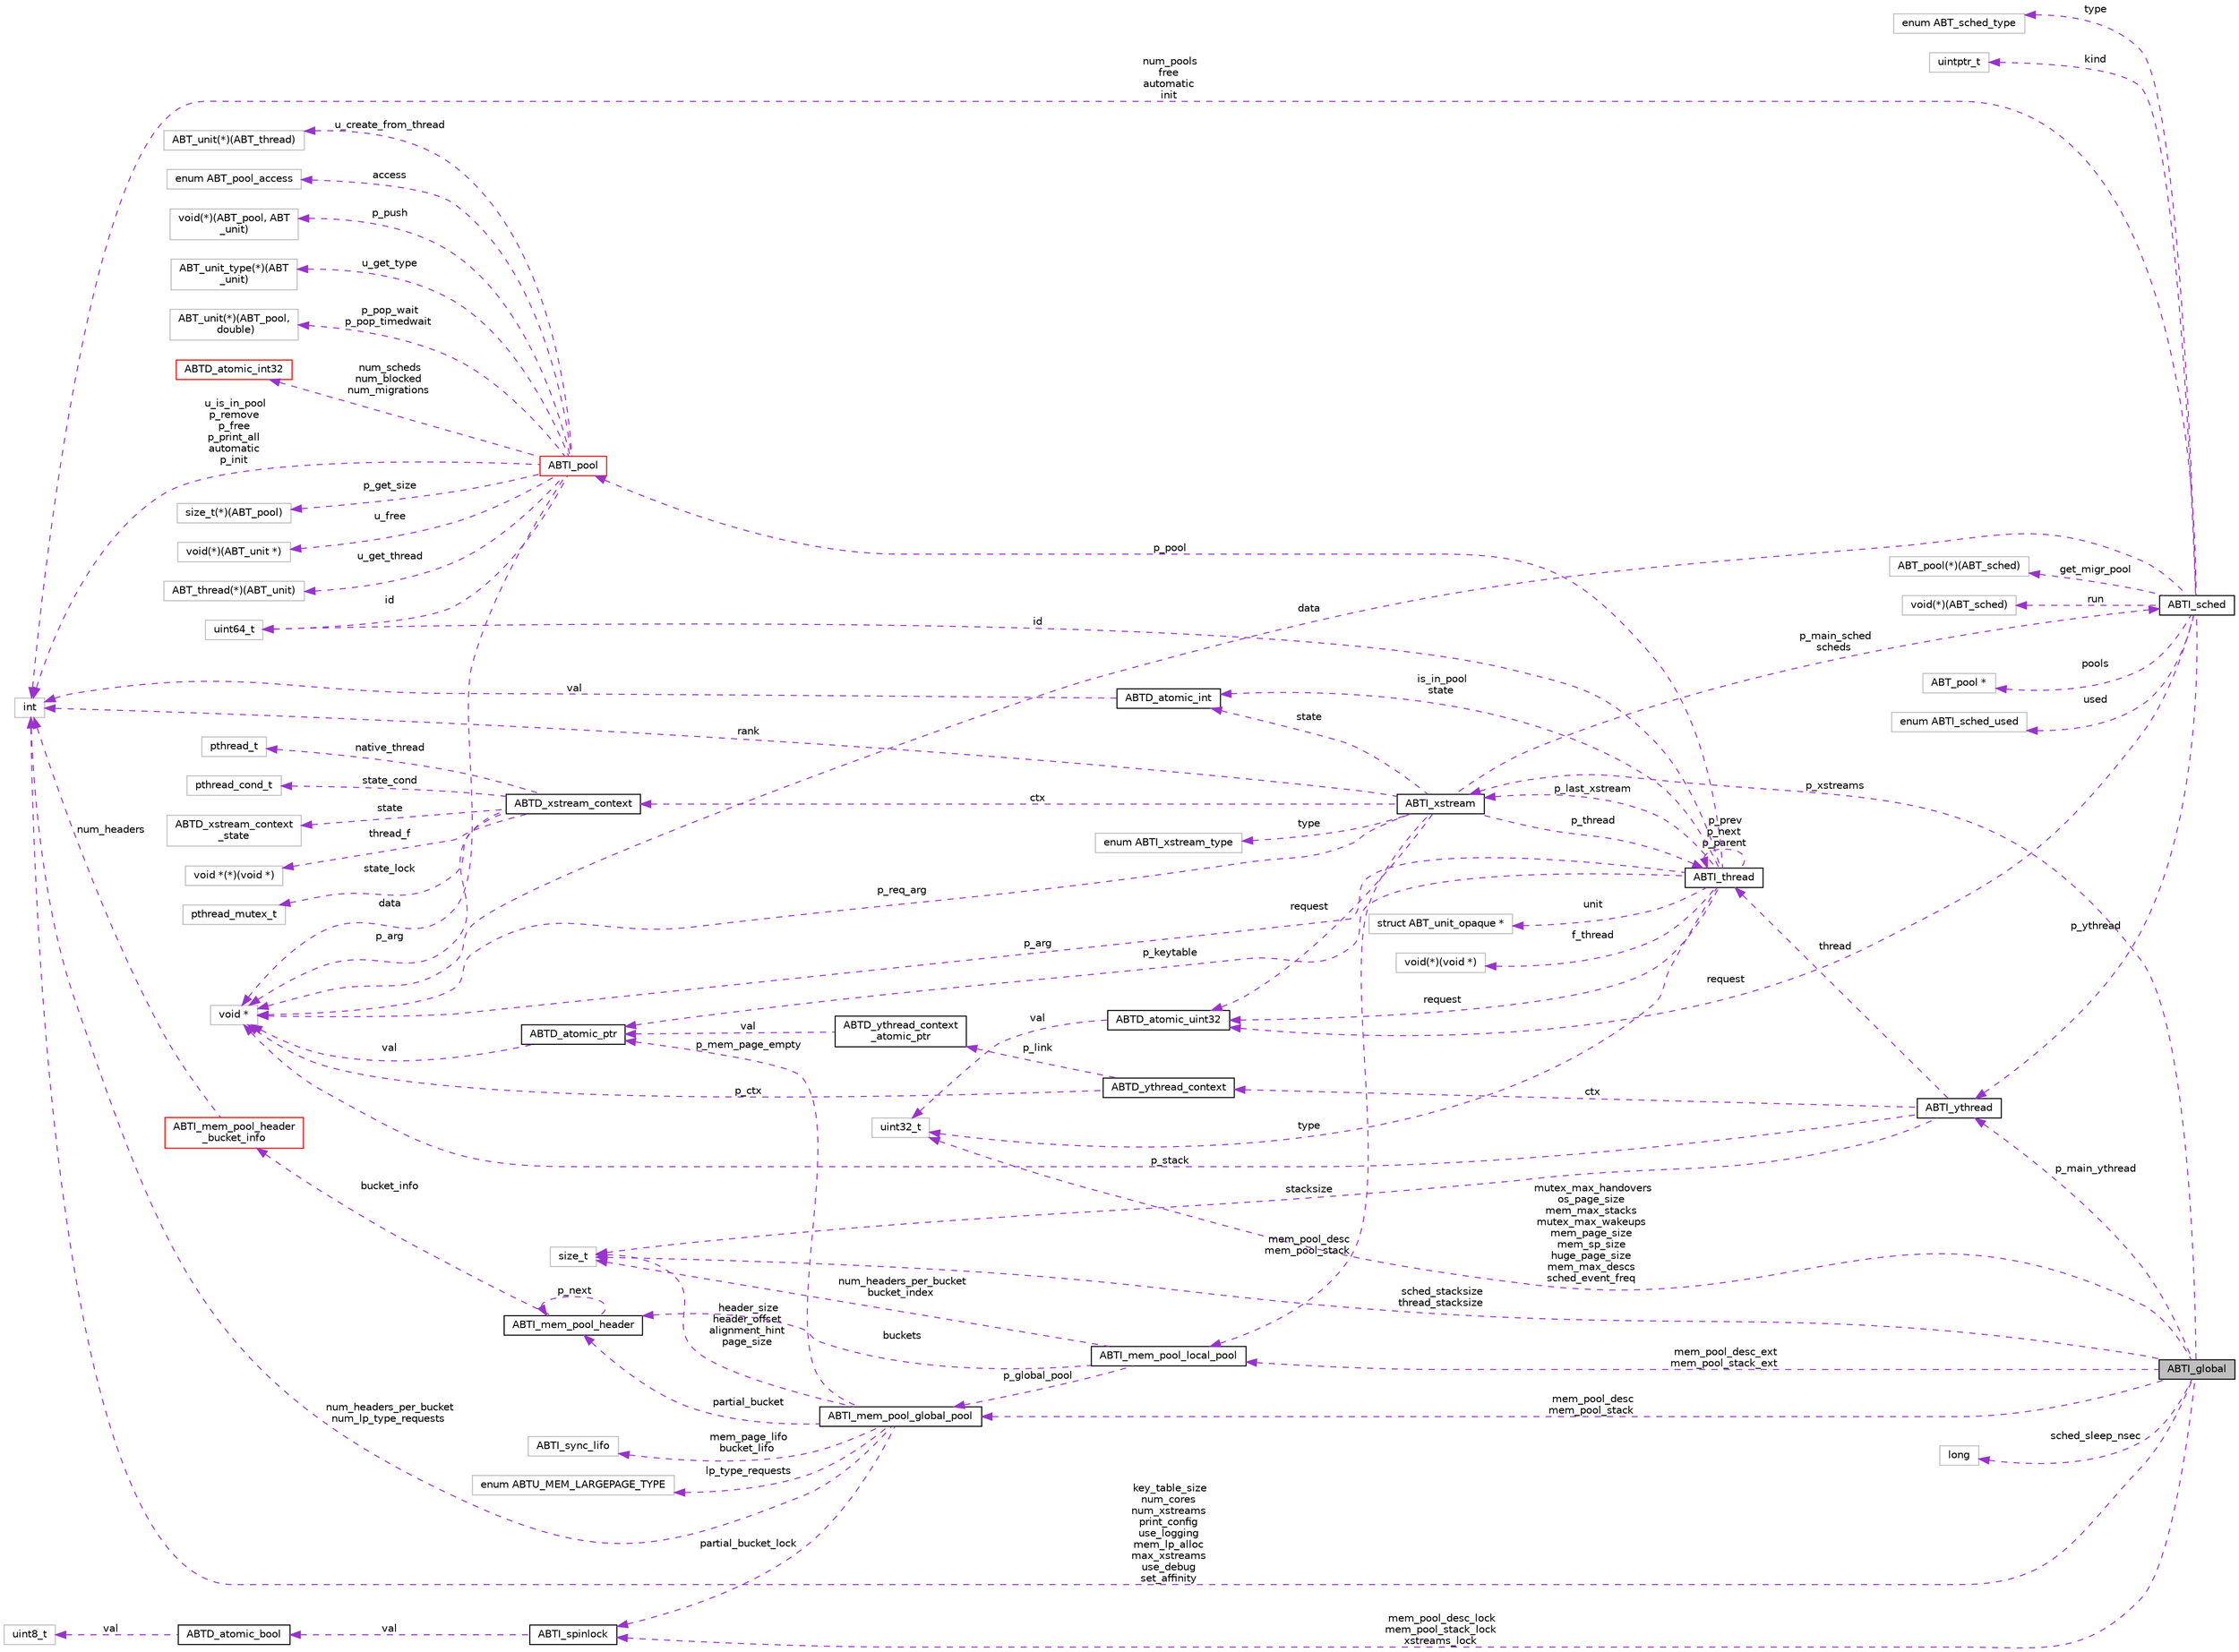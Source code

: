 digraph "ABTI_global"
{
  edge [fontname="Helvetica",fontsize="10",labelfontname="Helvetica",labelfontsize="10"];
  node [fontname="Helvetica",fontsize="10",shape=record];
  rankdir="LR";
  Node1 [label="ABTI_global",height=0.2,width=0.4,color="black", fillcolor="grey75", style="filled" fontcolor="black"];
  Node2 -> Node1 [dir="back",color="darkorchid3",fontsize="10",style="dashed",label=" mem_pool_desc_lock\nmem_pool_stack_lock\nxstreams_lock" ,fontname="Helvetica"];
  Node2 [label="ABTI_spinlock",height=0.2,width=0.4,color="black", fillcolor="white", style="filled",URL="$dc/d81/structABTI__spinlock.html"];
  Node3 -> Node2 [dir="back",color="darkorchid3",fontsize="10",style="dashed",label=" val" ,fontname="Helvetica"];
  Node3 [label="ABTD_atomic_bool",height=0.2,width=0.4,color="black", fillcolor="white", style="filled",URL="$df/d2c/structABTD__atomic__bool.html"];
  Node4 -> Node3 [dir="back",color="darkorchid3",fontsize="10",style="dashed",label=" val" ,fontname="Helvetica"];
  Node4 [label="uint8_t",height=0.2,width=0.4,color="grey75", fillcolor="white", style="filled"];
  Node5 -> Node1 [dir="back",color="darkorchid3",fontsize="10",style="dashed",label=" p_main_ythread" ,fontname="Helvetica"];
  Node5 [label="ABTI_ythread",height=0.2,width=0.4,color="black", fillcolor="white", style="filled",URL="$d5/d5f/structABTI__ythread.html"];
  Node6 -> Node5 [dir="back",color="darkorchid3",fontsize="10",style="dashed",label=" thread" ,fontname="Helvetica"];
  Node6 [label="ABTI_thread",height=0.2,width=0.4,color="black", fillcolor="white", style="filled",URL="$d3/d55/structABTI__thread.html"];
  Node7 -> Node6 [dir="back",color="darkorchid3",fontsize="10",style="dashed",label=" f_thread" ,fontname="Helvetica"];
  Node7 [label="void(*)(void *)",height=0.2,width=0.4,color="grey75", fillcolor="white", style="filled"];
  Node8 -> Node6 [dir="back",color="darkorchid3",fontsize="10",style="dashed",label=" id" ,fontname="Helvetica"];
  Node8 [label="uint64_t",height=0.2,width=0.4,color="grey75", fillcolor="white", style="filled"];
  Node6 -> Node6 [dir="back",color="darkorchid3",fontsize="10",style="dashed",label=" p_prev\np_next\np_parent" ,fontname="Helvetica"];
  Node9 -> Node6 [dir="back",color="darkorchid3",fontsize="10",style="dashed",label=" p_pool" ,fontname="Helvetica"];
  Node9 [label="ABTI_pool",height=0.2,width=0.4,color="red", fillcolor="white", style="filled",URL="$df/d65/structABTI__pool.html"];
  Node10 -> Node9 [dir="back",color="darkorchid3",fontsize="10",style="dashed",label=" p_get_size" ,fontname="Helvetica"];
  Node10 [label="size_t(*)(ABT_pool)",height=0.2,width=0.4,color="grey75", fillcolor="white", style="filled"];
  Node11 -> Node9 [dir="back",color="darkorchid3",fontsize="10",style="dashed",label=" u_free" ,fontname="Helvetica"];
  Node11 [label="void(*)(ABT_unit *)",height=0.2,width=0.4,color="grey75", fillcolor="white", style="filled"];
  Node12 -> Node9 [dir="back",color="darkorchid3",fontsize="10",style="dashed",label=" u_get_thread" ,fontname="Helvetica"];
  Node12 [label="ABT_thread(*)(ABT_unit)",height=0.2,width=0.4,color="grey75", fillcolor="white", style="filled"];
  Node13 -> Node9 [dir="back",color="darkorchid3",fontsize="10",style="dashed",label=" u_create_from_thread" ,fontname="Helvetica"];
  Node13 [label="ABT_unit(*)(ABT_thread)",height=0.2,width=0.4,color="grey75", fillcolor="white", style="filled"];
  Node8 -> Node9 [dir="back",color="darkorchid3",fontsize="10",style="dashed",label=" id" ,fontname="Helvetica"];
  Node14 -> Node9 [dir="back",color="darkorchid3",fontsize="10",style="dashed",label=" access" ,fontname="Helvetica"];
  Node14 [label="enum ABT_pool_access",height=0.2,width=0.4,color="grey75", fillcolor="white", style="filled"];
  Node15 -> Node9 [dir="back",color="darkorchid3",fontsize="10",style="dashed",label=" p_push" ,fontname="Helvetica"];
  Node15 [label="void(*)(ABT_pool, ABT\l_unit)",height=0.2,width=0.4,color="grey75", fillcolor="white", style="filled"];
  Node16 -> Node9 [dir="back",color="darkorchid3",fontsize="10",style="dashed",label=" u_get_type" ,fontname="Helvetica"];
  Node16 [label="ABT_unit_type(*)(ABT\l_unit)",height=0.2,width=0.4,color="grey75", fillcolor="white", style="filled"];
  Node17 -> Node9 [dir="back",color="darkorchid3",fontsize="10",style="dashed",label=" p_pop_wait\np_pop_timedwait" ,fontname="Helvetica"];
  Node17 [label="ABT_unit(*)(ABT_pool,\l double)",height=0.2,width=0.4,color="grey75", fillcolor="white", style="filled"];
  Node18 -> Node9 [dir="back",color="darkorchid3",fontsize="10",style="dashed",label=" u_is_in_pool\np_remove\np_free\np_print_all\nautomatic\np_init" ,fontname="Helvetica"];
  Node18 [label="int",height=0.2,width=0.4,color="grey75", fillcolor="white", style="filled"];
  Node19 -> Node9 [dir="back",color="darkorchid3",fontsize="10",style="dashed",label=" num_scheds\nnum_blocked\nnum_migrations" ,fontname="Helvetica"];
  Node19 [label="ABTD_atomic_int32",height=0.2,width=0.4,color="red", fillcolor="white", style="filled",URL="$db/d9a/structABTD__atomic__int32.html"];
  Node20 -> Node9 [dir="back",color="darkorchid3",fontsize="10",style="dashed",label=" data" ,fontname="Helvetica"];
  Node20 [label="void *",height=0.2,width=0.4,color="grey75", fillcolor="white", style="filled"];
  Node21 -> Node6 [dir="back",color="darkorchid3",fontsize="10",style="dashed",label=" p_last_xstream" ,fontname="Helvetica"];
  Node21 [label="ABTI_xstream",height=0.2,width=0.4,color="black", fillcolor="white", style="filled",URL="$dc/d3f/structABTI__xstream.html"];
  Node22 -> Node21 [dir="back",color="darkorchid3",fontsize="10",style="dashed",label=" ctx" ,fontname="Helvetica"];
  Node22 [label="ABTD_xstream_context",height=0.2,width=0.4,color="black", fillcolor="white", style="filled",URL="$df/dec/structABTD__xstream__context.html"];
  Node23 -> Node22 [dir="back",color="darkorchid3",fontsize="10",style="dashed",label=" state" ,fontname="Helvetica"];
  Node23 [label="ABTD_xstream_context\l_state",height=0.2,width=0.4,color="grey75", fillcolor="white", style="filled"];
  Node24 -> Node22 [dir="back",color="darkorchid3",fontsize="10",style="dashed",label=" thread_f" ,fontname="Helvetica"];
  Node24 [label="void *(*)(void *)",height=0.2,width=0.4,color="grey75", fillcolor="white", style="filled"];
  Node25 -> Node22 [dir="back",color="darkorchid3",fontsize="10",style="dashed",label=" state_lock" ,fontname="Helvetica"];
  Node25 [label="pthread_mutex_t",height=0.2,width=0.4,color="grey75", fillcolor="white", style="filled"];
  Node26 -> Node22 [dir="back",color="darkorchid3",fontsize="10",style="dashed",label=" native_thread" ,fontname="Helvetica"];
  Node26 [label="pthread_t",height=0.2,width=0.4,color="grey75", fillcolor="white", style="filled"];
  Node27 -> Node22 [dir="back",color="darkorchid3",fontsize="10",style="dashed",label=" state_cond" ,fontname="Helvetica"];
  Node27 [label="pthread_cond_t",height=0.2,width=0.4,color="grey75", fillcolor="white", style="filled"];
  Node20 -> Node22 [dir="back",color="darkorchid3",fontsize="10",style="dashed",label=" p_arg" ,fontname="Helvetica"];
  Node6 -> Node21 [dir="back",color="darkorchid3",fontsize="10",style="dashed",label=" p_thread" ,fontname="Helvetica"];
  Node28 -> Node21 [dir="back",color="darkorchid3",fontsize="10",style="dashed",label=" p_main_sched\nscheds" ,fontname="Helvetica"];
  Node28 [label="ABTI_sched",height=0.2,width=0.4,color="black", fillcolor="white", style="filled",URL="$d0/dd5/structABTI__sched.html"];
  Node29 -> Node28 [dir="back",color="darkorchid3",fontsize="10",style="dashed",label=" get_migr_pool" ,fontname="Helvetica"];
  Node29 [label="ABT_pool(*)(ABT_sched)",height=0.2,width=0.4,color="grey75", fillcolor="white", style="filled"];
  Node5 -> Node28 [dir="back",color="darkorchid3",fontsize="10",style="dashed",label=" p_ythread" ,fontname="Helvetica"];
  Node18 -> Node28 [dir="back",color="darkorchid3",fontsize="10",style="dashed",label=" num_pools\nfree\nautomatic\ninit" ,fontname="Helvetica"];
  Node30 -> Node28 [dir="back",color="darkorchid3",fontsize="10",style="dashed",label=" run" ,fontname="Helvetica"];
  Node30 [label="void(*)(ABT_sched)",height=0.2,width=0.4,color="grey75", fillcolor="white", style="filled"];
  Node31 -> Node28 [dir="back",color="darkorchid3",fontsize="10",style="dashed",label=" pools" ,fontname="Helvetica"];
  Node31 [label="ABT_pool *",height=0.2,width=0.4,color="grey75", fillcolor="white", style="filled"];
  Node32 -> Node28 [dir="back",color="darkorchid3",fontsize="10",style="dashed",label=" request" ,fontname="Helvetica"];
  Node32 [label="ABTD_atomic_uint32",height=0.2,width=0.4,color="black", fillcolor="white", style="filled",URL="$db/df7/structABTD__atomic__uint32.html"];
  Node33 -> Node32 [dir="back",color="darkorchid3",fontsize="10",style="dashed",label=" val" ,fontname="Helvetica"];
  Node33 [label="uint32_t",height=0.2,width=0.4,color="grey75", fillcolor="white", style="filled"];
  Node34 -> Node28 [dir="back",color="darkorchid3",fontsize="10",style="dashed",label=" used" ,fontname="Helvetica"];
  Node34 [label="enum ABTI_sched_used",height=0.2,width=0.4,color="grey75", fillcolor="white", style="filled"];
  Node20 -> Node28 [dir="back",color="darkorchid3",fontsize="10",style="dashed",label=" data" ,fontname="Helvetica"];
  Node35 -> Node28 [dir="back",color="darkorchid3",fontsize="10",style="dashed",label=" type" ,fontname="Helvetica"];
  Node35 [label="enum ABT_sched_type",height=0.2,width=0.4,color="grey75", fillcolor="white", style="filled"];
  Node36 -> Node28 [dir="back",color="darkorchid3",fontsize="10",style="dashed",label=" kind" ,fontname="Helvetica"];
  Node36 [label="uintptr_t",height=0.2,width=0.4,color="grey75", fillcolor="white", style="filled"];
  Node37 -> Node21 [dir="back",color="darkorchid3",fontsize="10",style="dashed",label=" type" ,fontname="Helvetica"];
  Node37 [label="enum ABTI_xstream_type",height=0.2,width=0.4,color="grey75", fillcolor="white", style="filled"];
  Node38 -> Node21 [dir="back",color="darkorchid3",fontsize="10",style="dashed",label=" state" ,fontname="Helvetica"];
  Node38 [label="ABTD_atomic_int",height=0.2,width=0.4,color="black", fillcolor="white", style="filled",URL="$d5/df5/structABTD__atomic__int.html"];
  Node18 -> Node38 [dir="back",color="darkorchid3",fontsize="10",style="dashed",label=" val" ,fontname="Helvetica"];
  Node18 -> Node21 [dir="back",color="darkorchid3",fontsize="10",style="dashed",label=" rank" ,fontname="Helvetica"];
  Node39 -> Node21 [dir="back",color="darkorchid3",fontsize="10",style="dashed",label=" mem_pool_desc\nmem_pool_stack" ,fontname="Helvetica"];
  Node39 [label="ABTI_mem_pool_local_pool",height=0.2,width=0.4,color="black", fillcolor="white", style="filled",URL="$d6/d69/structABTI__mem__pool__local__pool.html"];
  Node40 -> Node39 [dir="back",color="darkorchid3",fontsize="10",style="dashed",label=" num_headers_per_bucket\nbucket_index" ,fontname="Helvetica"];
  Node40 [label="size_t",height=0.2,width=0.4,color="grey75", fillcolor="white", style="filled"];
  Node41 -> Node39 [dir="back",color="darkorchid3",fontsize="10",style="dashed",label=" buckets" ,fontname="Helvetica"];
  Node41 [label="ABTI_mem_pool_header",height=0.2,width=0.4,color="black", fillcolor="white", style="filled",URL="$de/d24/structABTI__mem__pool__header.html"];
  Node42 -> Node41 [dir="back",color="darkorchid3",fontsize="10",style="dashed",label=" bucket_info" ,fontname="Helvetica"];
  Node42 [label="ABTI_mem_pool_header\l_bucket_info",height=0.2,width=0.4,color="red", fillcolor="white", style="filled",URL="$d5/d6c/unionABTI__mem__pool__header__bucket__info.html"];
  Node18 -> Node42 [dir="back",color="darkorchid3",fontsize="10",style="dashed",label=" num_headers" ,fontname="Helvetica"];
  Node41 -> Node41 [dir="back",color="darkorchid3",fontsize="10",style="dashed",label=" p_next" ,fontname="Helvetica"];
  Node43 -> Node39 [dir="back",color="darkorchid3",fontsize="10",style="dashed",label=" p_global_pool" ,fontname="Helvetica"];
  Node43 [label="ABTI_mem_pool_global_pool",height=0.2,width=0.4,color="black", fillcolor="white", style="filled",URL="$d7/de4/structABTI__mem__pool__global__pool.html"];
  Node2 -> Node43 [dir="back",color="darkorchid3",fontsize="10",style="dashed",label=" partial_bucket_lock" ,fontname="Helvetica"];
  Node44 -> Node43 [dir="back",color="darkorchid3",fontsize="10",style="dashed",label=" mem_page_lifo\nbucket_lifo" ,fontname="Helvetica"];
  Node44 [label="ABTI_sync_lifo",height=0.2,width=0.4,color="grey75", fillcolor="white", style="filled"];
  Node40 -> Node43 [dir="back",color="darkorchid3",fontsize="10",style="dashed",label=" header_size\nheader_offset\nalignment_hint\npage_size" ,fontname="Helvetica"];
  Node41 -> Node43 [dir="back",color="darkorchid3",fontsize="10",style="dashed",label=" partial_bucket" ,fontname="Helvetica"];
  Node18 -> Node43 [dir="back",color="darkorchid3",fontsize="10",style="dashed",label=" num_headers_per_bucket\nnum_lp_type_requests" ,fontname="Helvetica"];
  Node45 -> Node43 [dir="back",color="darkorchid3",fontsize="10",style="dashed",label=" p_mem_page_empty" ,fontname="Helvetica"];
  Node45 [label="ABTD_atomic_ptr",height=0.2,width=0.4,color="black", fillcolor="white", style="filled",URL="$df/d5b/structABTD__atomic__ptr.html"];
  Node20 -> Node45 [dir="back",color="darkorchid3",fontsize="10",style="dashed",label=" val" ,fontname="Helvetica"];
  Node46 -> Node43 [dir="back",color="darkorchid3",fontsize="10",style="dashed",label=" lp_type_requests" ,fontname="Helvetica"];
  Node46 [label="enum ABTU_MEM_LARGEPAGE_TYPE",height=0.2,width=0.4,color="grey75", fillcolor="white", style="filled"];
  Node32 -> Node21 [dir="back",color="darkorchid3",fontsize="10",style="dashed",label=" request" ,fontname="Helvetica"];
  Node20 -> Node21 [dir="back",color="darkorchid3",fontsize="10",style="dashed",label=" p_req_arg" ,fontname="Helvetica"];
  Node33 -> Node6 [dir="back",color="darkorchid3",fontsize="10",style="dashed",label=" type" ,fontname="Helvetica"];
  Node38 -> Node6 [dir="back",color="darkorchid3",fontsize="10",style="dashed",label=" is_in_pool\nstate" ,fontname="Helvetica"];
  Node45 -> Node6 [dir="back",color="darkorchid3",fontsize="10",style="dashed",label=" p_keytable" ,fontname="Helvetica"];
  Node32 -> Node6 [dir="back",color="darkorchid3",fontsize="10",style="dashed",label=" request" ,fontname="Helvetica"];
  Node20 -> Node6 [dir="back",color="darkorchid3",fontsize="10",style="dashed",label=" p_arg" ,fontname="Helvetica"];
  Node47 -> Node6 [dir="back",color="darkorchid3",fontsize="10",style="dashed",label=" unit" ,fontname="Helvetica"];
  Node47 [label="struct ABT_unit_opaque *",height=0.2,width=0.4,color="grey75", fillcolor="white", style="filled"];
  Node40 -> Node5 [dir="back",color="darkorchid3",fontsize="10",style="dashed",label=" stacksize" ,fontname="Helvetica"];
  Node48 -> Node5 [dir="back",color="darkorchid3",fontsize="10",style="dashed",label=" ctx" ,fontname="Helvetica"];
  Node48 [label="ABTD_ythread_context",height=0.2,width=0.4,color="black", fillcolor="white", style="filled",URL="$d8/df3/structABTD__ythread__context.html"];
  Node49 -> Node48 [dir="back",color="darkorchid3",fontsize="10",style="dashed",label=" p_link" ,fontname="Helvetica"];
  Node49 [label="ABTD_ythread_context\l_atomic_ptr",height=0.2,width=0.4,color="black", fillcolor="white", style="filled",URL="$d6/dfc/structABTD__ythread__context__atomic__ptr.html"];
  Node45 -> Node49 [dir="back",color="darkorchid3",fontsize="10",style="dashed",label=" val" ,fontname="Helvetica"];
  Node20 -> Node48 [dir="back",color="darkorchid3",fontsize="10",style="dashed",label=" p_ctx" ,fontname="Helvetica"];
  Node20 -> Node5 [dir="back",color="darkorchid3",fontsize="10",style="dashed",label=" p_stack" ,fontname="Helvetica"];
  Node40 -> Node1 [dir="back",color="darkorchid3",fontsize="10",style="dashed",label=" sched_stacksize\nthread_stacksize" ,fontname="Helvetica"];
  Node21 -> Node1 [dir="back",color="darkorchid3",fontsize="10",style="dashed",label=" p_xstreams" ,fontname="Helvetica"];
  Node33 -> Node1 [dir="back",color="darkorchid3",fontsize="10",style="dashed",label=" mutex_max_handovers\nos_page_size\nmem_max_stacks\nmutex_max_wakeups\nmem_page_size\nmem_sp_size\nhuge_page_size\nmem_max_descs\nsched_event_freq" ,fontname="Helvetica"];
  Node18 -> Node1 [dir="back",color="darkorchid3",fontsize="10",style="dashed",label=" key_table_size\nnum_cores\nnum_xstreams\nprint_config\nuse_logging\nmem_lp_alloc\nmax_xstreams\nuse_debug\nset_affinity" ,fontname="Helvetica"];
  Node39 -> Node1 [dir="back",color="darkorchid3",fontsize="10",style="dashed",label=" mem_pool_desc_ext\nmem_pool_stack_ext" ,fontname="Helvetica"];
  Node43 -> Node1 [dir="back",color="darkorchid3",fontsize="10",style="dashed",label=" mem_pool_desc\nmem_pool_stack" ,fontname="Helvetica"];
  Node50 -> Node1 [dir="back",color="darkorchid3",fontsize="10",style="dashed",label=" sched_sleep_nsec" ,fontname="Helvetica"];
  Node50 [label="long",height=0.2,width=0.4,color="grey75", fillcolor="white", style="filled"];
}

